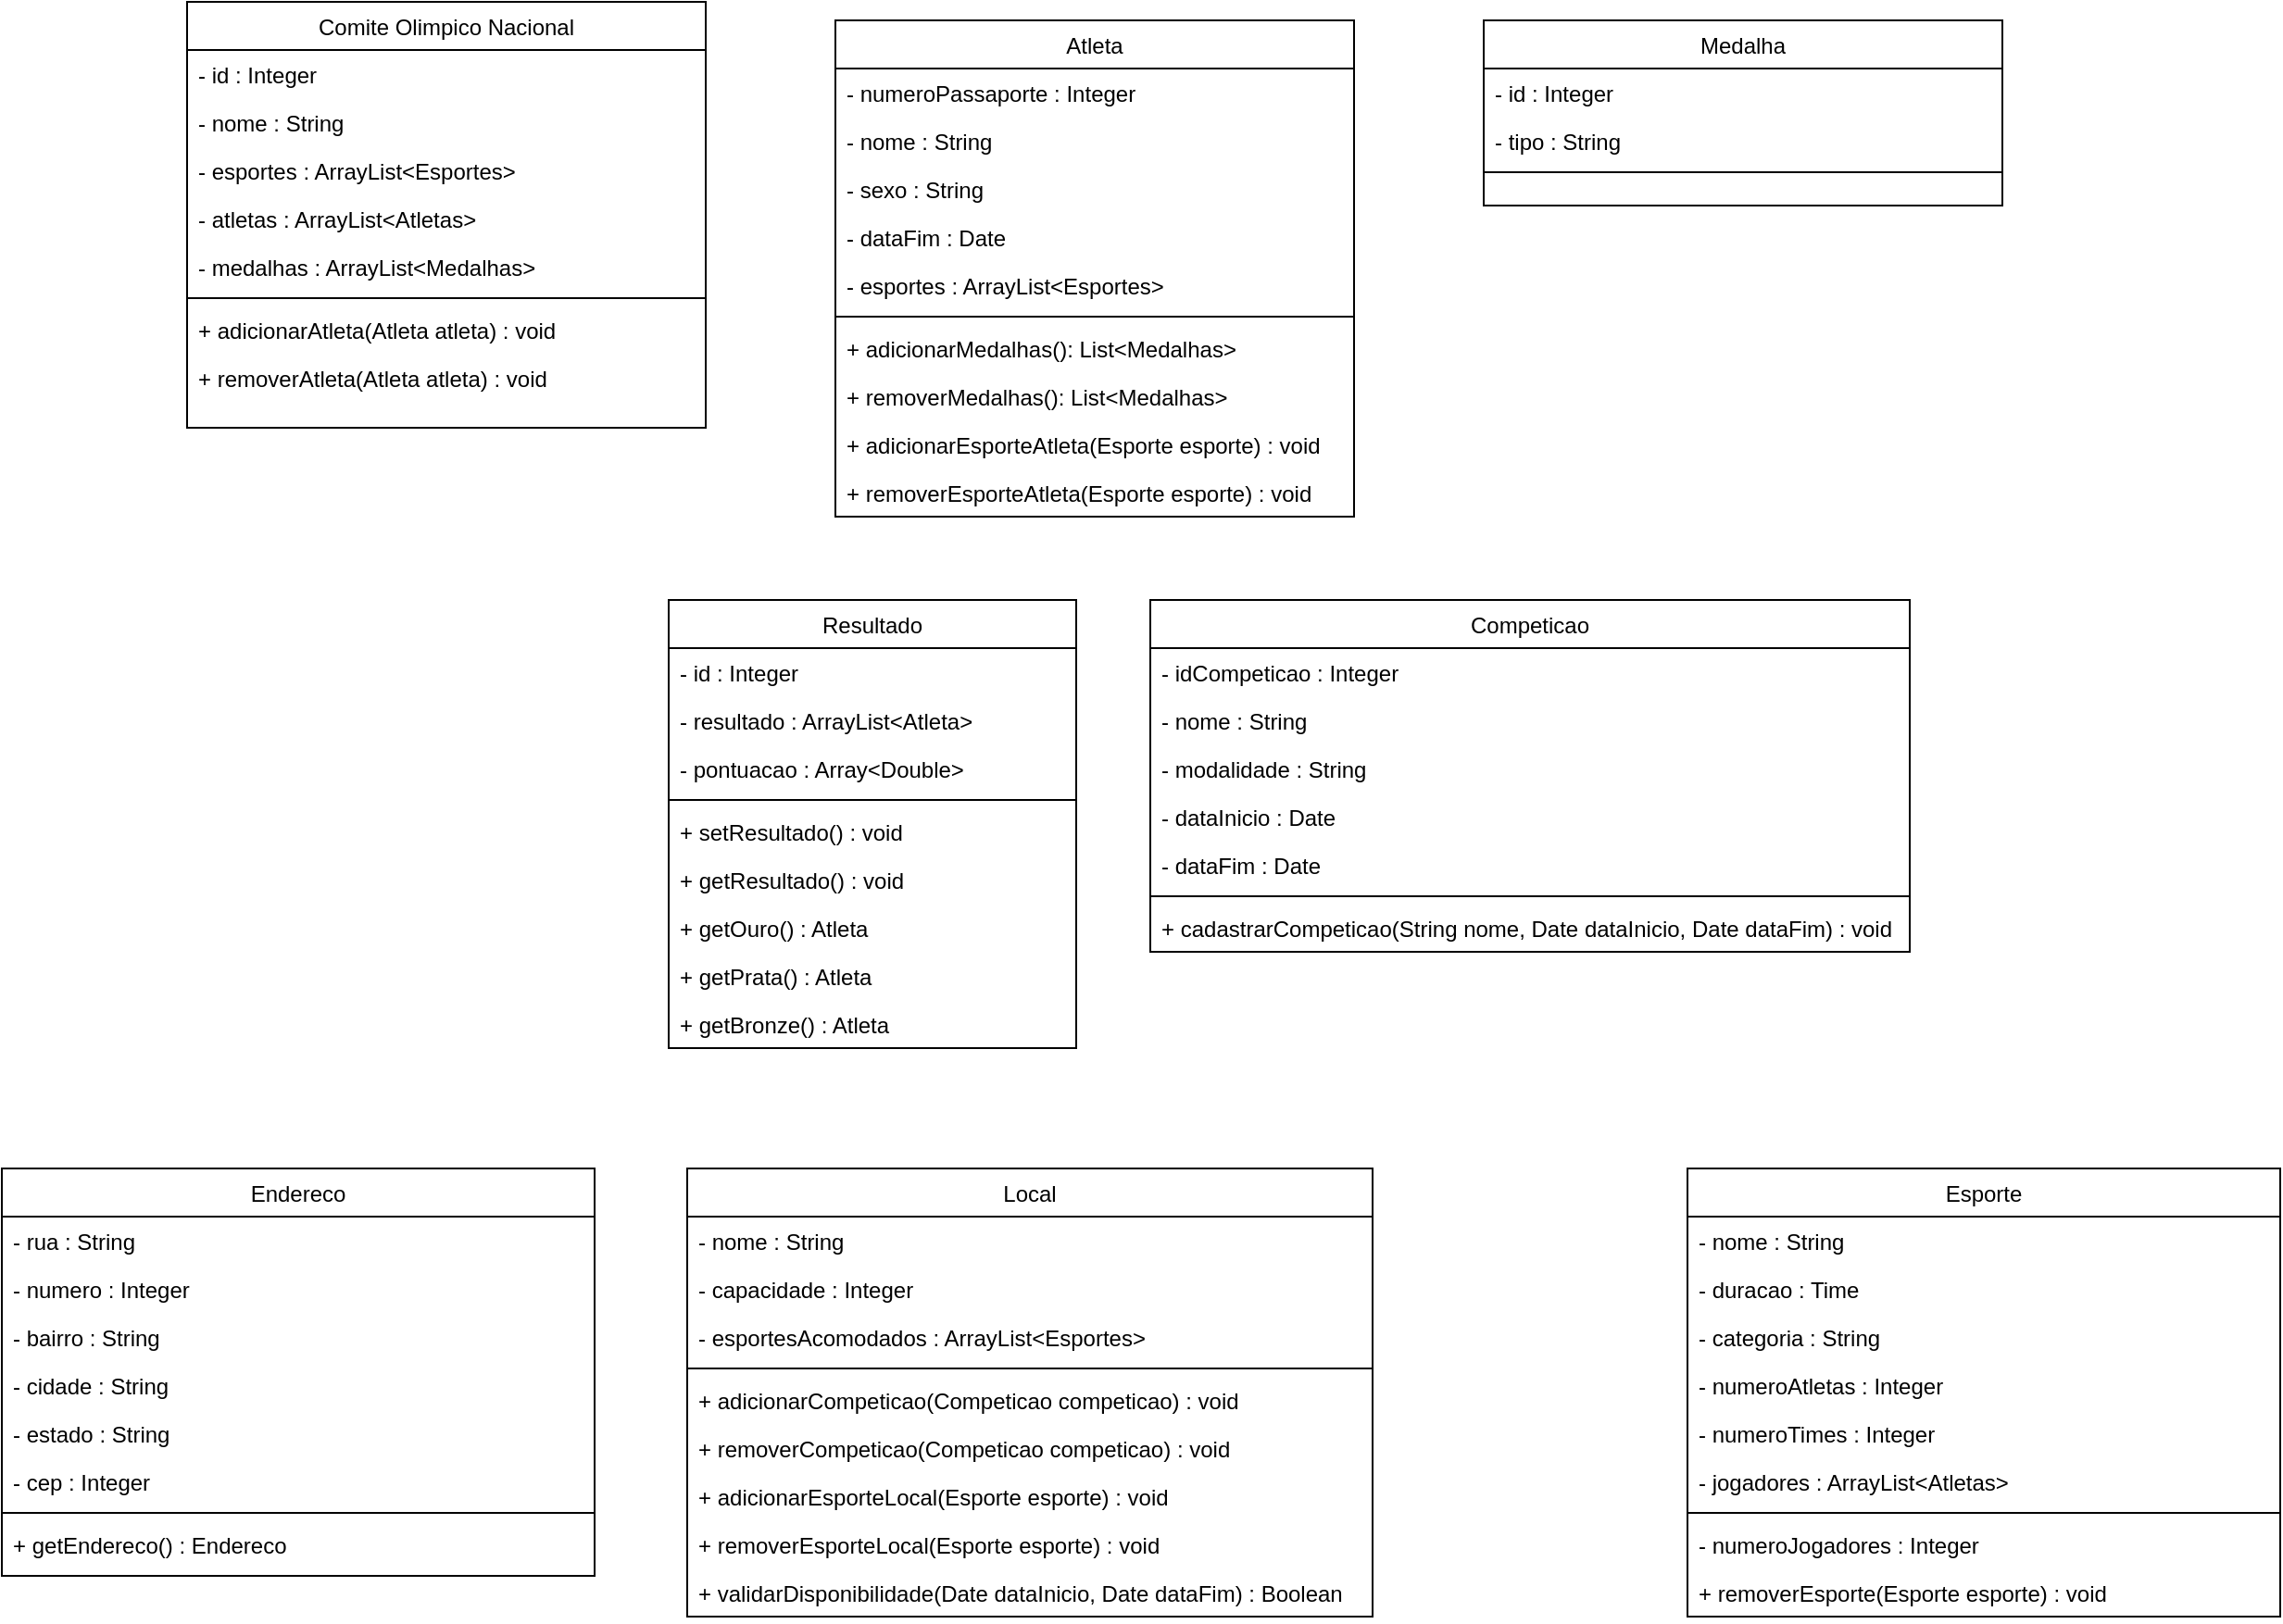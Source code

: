 <mxfile version="24.7.14">
  <diagram id="C5RBs43oDa-KdzZeNtuy" name="Page-1">
    <mxGraphModel dx="2154" dy="966" grid="1" gridSize="10" guides="1" tooltips="1" connect="1" arrows="1" fold="1" page="1" pageScale="1" pageWidth="1654" pageHeight="1169" math="0" shadow="0">
      <root>
        <mxCell id="WIyWlLk6GJQsqaUBKTNV-0" />
        <mxCell id="WIyWlLk6GJQsqaUBKTNV-1" parent="WIyWlLk6GJQsqaUBKTNV-0" />
        <mxCell id="XopVcKrWXHOR3qEoql-V-20" value="Competicao" style="swimlane;fontStyle=0;align=center;verticalAlign=top;childLayout=stackLayout;horizontal=1;startSize=26;horizontalStack=0;resizeParent=1;resizeLast=0;collapsible=1;marginBottom=0;rounded=0;shadow=0;strokeWidth=1;" parent="WIyWlLk6GJQsqaUBKTNV-1" vertex="1">
          <mxGeometry x="690" y="493" width="410" height="190" as="geometry">
            <mxRectangle x="550" y="140" width="160" height="26" as="alternateBounds" />
          </mxGeometry>
        </mxCell>
        <mxCell id="Z5J03rfFvyUnmcQdV7PX-20" value="- idCompeticao : Integer" style="text;align=left;verticalAlign=top;spacingLeft=4;spacingRight=4;overflow=hidden;rotatable=0;points=[[0,0.5],[1,0.5]];portConstraint=eastwest;" vertex="1" parent="XopVcKrWXHOR3qEoql-V-20">
          <mxGeometry y="26" width="410" height="26" as="geometry" />
        </mxCell>
        <mxCell id="XopVcKrWXHOR3qEoql-V-21" value="- nome : String" style="text;align=left;verticalAlign=top;spacingLeft=4;spacingRight=4;overflow=hidden;rotatable=0;points=[[0,0.5],[1,0.5]];portConstraint=eastwest;" parent="XopVcKrWXHOR3qEoql-V-20" vertex="1">
          <mxGeometry y="52" width="410" height="26" as="geometry" />
        </mxCell>
        <mxCell id="Z5J03rfFvyUnmcQdV7PX-21" value="- modalidade : String" style="text;align=left;verticalAlign=top;spacingLeft=4;spacingRight=4;overflow=hidden;rotatable=0;points=[[0,0.5],[1,0.5]];portConstraint=eastwest;" vertex="1" parent="XopVcKrWXHOR3qEoql-V-20">
          <mxGeometry y="78" width="410" height="26" as="geometry" />
        </mxCell>
        <mxCell id="XopVcKrWXHOR3qEoql-V-22" value="- dataInicio : Date" style="text;align=left;verticalAlign=top;spacingLeft=4;spacingRight=4;overflow=hidden;rotatable=0;points=[[0,0.5],[1,0.5]];portConstraint=eastwest;rounded=0;shadow=0;html=0;" parent="XopVcKrWXHOR3qEoql-V-20" vertex="1">
          <mxGeometry y="104" width="410" height="26" as="geometry" />
        </mxCell>
        <mxCell id="XopVcKrWXHOR3qEoql-V-23" value="- dataFim : Date" style="text;align=left;verticalAlign=top;spacingLeft=4;spacingRight=4;overflow=hidden;rotatable=0;points=[[0,0.5],[1,0.5]];portConstraint=eastwest;rounded=0;shadow=0;html=0;" parent="XopVcKrWXHOR3qEoql-V-20" vertex="1">
          <mxGeometry y="130" width="410" height="26" as="geometry" />
        </mxCell>
        <mxCell id="XopVcKrWXHOR3qEoql-V-26" value="" style="line;html=1;strokeWidth=1;align=left;verticalAlign=middle;spacingTop=-1;spacingLeft=3;spacingRight=3;rotatable=0;labelPosition=right;points=[];portConstraint=eastwest;" parent="XopVcKrWXHOR3qEoql-V-20" vertex="1">
          <mxGeometry y="156" width="410" height="8" as="geometry" />
        </mxCell>
        <mxCell id="XopVcKrWXHOR3qEoql-V-28" value="+ cadastrarCompeticao(String nome, Date dataInicio, Date dataFim) : void" style="text;align=left;verticalAlign=top;spacingLeft=4;spacingRight=4;overflow=hidden;rotatable=0;points=[[0,0.5],[1,0.5]];portConstraint=eastwest;" parent="XopVcKrWXHOR3qEoql-V-20" vertex="1">
          <mxGeometry y="164" width="410" height="26" as="geometry" />
        </mxCell>
        <mxCell id="Z5J03rfFvyUnmcQdV7PX-1" value="Resultado" style="swimlane;fontStyle=0;align=center;verticalAlign=top;childLayout=stackLayout;horizontal=1;startSize=26;horizontalStack=0;resizeParent=1;resizeLast=0;collapsible=1;marginBottom=0;rounded=0;shadow=0;strokeWidth=1;" vertex="1" parent="WIyWlLk6GJQsqaUBKTNV-1">
          <mxGeometry x="430" y="493" width="220" height="242" as="geometry">
            <mxRectangle x="550" y="140" width="160" height="26" as="alternateBounds" />
          </mxGeometry>
        </mxCell>
        <mxCell id="Z5J03rfFvyUnmcQdV7PX-2" value="- id : Integer" style="text;align=left;verticalAlign=top;spacingLeft=4;spacingRight=4;overflow=hidden;rotatable=0;points=[[0,0.5],[1,0.5]];portConstraint=eastwest;" vertex="1" parent="Z5J03rfFvyUnmcQdV7PX-1">
          <mxGeometry y="26" width="220" height="26" as="geometry" />
        </mxCell>
        <mxCell id="Z5J03rfFvyUnmcQdV7PX-3" value="- resultado : ArrayList&lt;Atleta&gt;" style="text;align=left;verticalAlign=top;spacingLeft=4;spacingRight=4;overflow=hidden;rotatable=0;points=[[0,0.5],[1,0.5]];portConstraint=eastwest;rounded=0;shadow=0;html=0;" vertex="1" parent="Z5J03rfFvyUnmcQdV7PX-1">
          <mxGeometry y="52" width="220" height="26" as="geometry" />
        </mxCell>
        <mxCell id="Z5J03rfFvyUnmcQdV7PX-11" value="- pontuacao : Array&lt;Double&gt;" style="text;align=left;verticalAlign=top;spacingLeft=4;spacingRight=4;overflow=hidden;rotatable=0;points=[[0,0.5],[1,0.5]];portConstraint=eastwest;rounded=0;shadow=0;html=0;" vertex="1" parent="Z5J03rfFvyUnmcQdV7PX-1">
          <mxGeometry y="78" width="220" height="26" as="geometry" />
        </mxCell>
        <mxCell id="Z5J03rfFvyUnmcQdV7PX-5" value="" style="line;html=1;strokeWidth=1;align=left;verticalAlign=middle;spacingTop=-1;spacingLeft=3;spacingRight=3;rotatable=0;labelPosition=right;points=[];portConstraint=eastwest;" vertex="1" parent="Z5J03rfFvyUnmcQdV7PX-1">
          <mxGeometry y="104" width="220" height="8" as="geometry" />
        </mxCell>
        <mxCell id="Z5J03rfFvyUnmcQdV7PX-6" value="+ setResultado() : void" style="text;align=left;verticalAlign=top;spacingLeft=4;spacingRight=4;overflow=hidden;rotatable=0;points=[[0,0.5],[1,0.5]];portConstraint=eastwest;" vertex="1" parent="Z5J03rfFvyUnmcQdV7PX-1">
          <mxGeometry y="112" width="220" height="26" as="geometry" />
        </mxCell>
        <mxCell id="Z5J03rfFvyUnmcQdV7PX-7" value="+ getResultado() : void" style="text;align=left;verticalAlign=top;spacingLeft=4;spacingRight=4;overflow=hidden;rotatable=0;points=[[0,0.5],[1,0.5]];portConstraint=eastwest;" vertex="1" parent="Z5J03rfFvyUnmcQdV7PX-1">
          <mxGeometry y="138" width="220" height="26" as="geometry" />
        </mxCell>
        <mxCell id="Z5J03rfFvyUnmcQdV7PX-8" value="+ getOuro() : Atleta" style="text;align=left;verticalAlign=top;spacingLeft=4;spacingRight=4;overflow=hidden;rotatable=0;points=[[0,0.5],[1,0.5]];portConstraint=eastwest;" vertex="1" parent="Z5J03rfFvyUnmcQdV7PX-1">
          <mxGeometry y="164" width="220" height="26" as="geometry" />
        </mxCell>
        <mxCell id="Z5J03rfFvyUnmcQdV7PX-9" value="+ getPrata() : Atleta" style="text;align=left;verticalAlign=top;spacingLeft=4;spacingRight=4;overflow=hidden;rotatable=0;points=[[0,0.5],[1,0.5]];portConstraint=eastwest;" vertex="1" parent="Z5J03rfFvyUnmcQdV7PX-1">
          <mxGeometry y="190" width="220" height="26" as="geometry" />
        </mxCell>
        <mxCell id="Z5J03rfFvyUnmcQdV7PX-10" value="+ getBronze() : Atleta" style="text;align=left;verticalAlign=top;spacingLeft=4;spacingRight=4;overflow=hidden;rotatable=0;points=[[0,0.5],[1,0.5]];portConstraint=eastwest;" vertex="1" parent="Z5J03rfFvyUnmcQdV7PX-1">
          <mxGeometry y="216" width="220" height="26" as="geometry" />
        </mxCell>
        <mxCell id="Z5J03rfFvyUnmcQdV7PX-12" value="Atleta" style="swimlane;fontStyle=0;align=center;verticalAlign=top;childLayout=stackLayout;horizontal=1;startSize=26;horizontalStack=0;resizeParent=1;resizeLast=0;collapsible=1;marginBottom=0;rounded=0;shadow=0;strokeWidth=1;" vertex="1" parent="WIyWlLk6GJQsqaUBKTNV-1">
          <mxGeometry x="520" y="180" width="280" height="268" as="geometry">
            <mxRectangle x="550" y="140" width="160" height="26" as="alternateBounds" />
          </mxGeometry>
        </mxCell>
        <mxCell id="Z5J03rfFvyUnmcQdV7PX-13" value="- numeroPassaporte : Integer" style="text;align=left;verticalAlign=top;spacingLeft=4;spacingRight=4;overflow=hidden;rotatable=0;points=[[0,0.5],[1,0.5]];portConstraint=eastwest;" vertex="1" parent="Z5J03rfFvyUnmcQdV7PX-12">
          <mxGeometry y="26" width="280" height="26" as="geometry" />
        </mxCell>
        <mxCell id="Z5J03rfFvyUnmcQdV7PX-14" value="- nome : String" style="text;align=left;verticalAlign=top;spacingLeft=4;spacingRight=4;overflow=hidden;rotatable=0;points=[[0,0.5],[1,0.5]];portConstraint=eastwest;rounded=0;shadow=0;html=0;" vertex="1" parent="Z5J03rfFvyUnmcQdV7PX-12">
          <mxGeometry y="52" width="280" height="26" as="geometry" />
        </mxCell>
        <mxCell id="Z5J03rfFvyUnmcQdV7PX-15" value="- sexo : String" style="text;align=left;verticalAlign=top;spacingLeft=4;spacingRight=4;overflow=hidden;rotatable=0;points=[[0,0.5],[1,0.5]];portConstraint=eastwest;rounded=0;shadow=0;html=0;" vertex="1" parent="Z5J03rfFvyUnmcQdV7PX-12">
          <mxGeometry y="78" width="280" height="26" as="geometry" />
        </mxCell>
        <mxCell id="Z5J03rfFvyUnmcQdV7PX-68" value="- dataFim : Date" style="text;align=left;verticalAlign=top;spacingLeft=4;spacingRight=4;overflow=hidden;rotatable=0;points=[[0,0.5],[1,0.5]];portConstraint=eastwest;rounded=0;shadow=0;html=0;" vertex="1" parent="Z5J03rfFvyUnmcQdV7PX-12">
          <mxGeometry y="104" width="280" height="26" as="geometry" />
        </mxCell>
        <mxCell id="Z5J03rfFvyUnmcQdV7PX-70" value="- esportes : ArrayList&lt;Esportes&gt;" style="text;align=left;verticalAlign=top;spacingLeft=4;spacingRight=4;overflow=hidden;rotatable=0;points=[[0,0.5],[1,0.5]];portConstraint=eastwest;rounded=0;shadow=0;html=0;" vertex="1" parent="Z5J03rfFvyUnmcQdV7PX-12">
          <mxGeometry y="130" width="280" height="26" as="geometry" />
        </mxCell>
        <mxCell id="Z5J03rfFvyUnmcQdV7PX-16" value="" style="line;html=1;strokeWidth=1;align=left;verticalAlign=middle;spacingTop=-1;spacingLeft=3;spacingRight=3;rotatable=0;labelPosition=right;points=[];portConstraint=eastwest;" vertex="1" parent="Z5J03rfFvyUnmcQdV7PX-12">
          <mxGeometry y="156" width="280" height="8" as="geometry" />
        </mxCell>
        <mxCell id="Z5J03rfFvyUnmcQdV7PX-17" value="+ adicionarMedalhas(): List&lt;Medalhas&gt;" style="text;align=left;verticalAlign=top;spacingLeft=4;spacingRight=4;overflow=hidden;rotatable=0;points=[[0,0.5],[1,0.5]];portConstraint=eastwest;" vertex="1" parent="Z5J03rfFvyUnmcQdV7PX-12">
          <mxGeometry y="164" width="280" height="26" as="geometry" />
        </mxCell>
        <mxCell id="Z5J03rfFvyUnmcQdV7PX-69" value="+ removerMedalhas(): List&lt;Medalhas&gt;" style="text;align=left;verticalAlign=top;spacingLeft=4;spacingRight=4;overflow=hidden;rotatable=0;points=[[0,0.5],[1,0.5]];portConstraint=eastwest;" vertex="1" parent="Z5J03rfFvyUnmcQdV7PX-12">
          <mxGeometry y="190" width="280" height="26" as="geometry" />
        </mxCell>
        <mxCell id="Z5J03rfFvyUnmcQdV7PX-18" value="+ adicionarEsporteAtleta(Esporte esporte) : void" style="text;align=left;verticalAlign=top;spacingLeft=4;spacingRight=4;overflow=hidden;rotatable=0;points=[[0,0.5],[1,0.5]];portConstraint=eastwest;" vertex="1" parent="Z5J03rfFvyUnmcQdV7PX-12">
          <mxGeometry y="216" width="280" height="26" as="geometry" />
        </mxCell>
        <mxCell id="Z5J03rfFvyUnmcQdV7PX-71" value="+ removerEsporteAtleta(Esporte esporte) : void" style="text;align=left;verticalAlign=top;spacingLeft=4;spacingRight=4;overflow=hidden;rotatable=0;points=[[0,0.5],[1,0.5]];portConstraint=eastwest;" vertex="1" parent="Z5J03rfFvyUnmcQdV7PX-12">
          <mxGeometry y="242" width="280" height="26" as="geometry" />
        </mxCell>
        <mxCell id="Z5J03rfFvyUnmcQdV7PX-23" value="Local" style="swimlane;fontStyle=0;align=center;verticalAlign=top;childLayout=stackLayout;horizontal=1;startSize=26;horizontalStack=0;resizeParent=1;resizeLast=0;collapsible=1;marginBottom=0;rounded=0;shadow=0;strokeWidth=1;" vertex="1" parent="WIyWlLk6GJQsqaUBKTNV-1">
          <mxGeometry x="440" y="800" width="370" height="242" as="geometry">
            <mxRectangle x="550" y="140" width="160" height="26" as="alternateBounds" />
          </mxGeometry>
        </mxCell>
        <mxCell id="Z5J03rfFvyUnmcQdV7PX-24" value="- nome : String" style="text;align=left;verticalAlign=top;spacingLeft=4;spacingRight=4;overflow=hidden;rotatable=0;points=[[0,0.5],[1,0.5]];portConstraint=eastwest;" vertex="1" parent="Z5J03rfFvyUnmcQdV7PX-23">
          <mxGeometry y="26" width="370" height="26" as="geometry" />
        </mxCell>
        <mxCell id="Z5J03rfFvyUnmcQdV7PX-25" value="- capacidade : Integer" style="text;align=left;verticalAlign=top;spacingLeft=4;spacingRight=4;overflow=hidden;rotatable=0;points=[[0,0.5],[1,0.5]];portConstraint=eastwest;rounded=0;shadow=0;html=0;" vertex="1" parent="Z5J03rfFvyUnmcQdV7PX-23">
          <mxGeometry y="52" width="370" height="26" as="geometry" />
        </mxCell>
        <mxCell id="Z5J03rfFvyUnmcQdV7PX-26" value="- esportesAcomodados : ArrayList&lt;Esportes&gt;" style="text;align=left;verticalAlign=top;spacingLeft=4;spacingRight=4;overflow=hidden;rotatable=0;points=[[0,0.5],[1,0.5]];portConstraint=eastwest;rounded=0;shadow=0;html=0;" vertex="1" parent="Z5J03rfFvyUnmcQdV7PX-23">
          <mxGeometry y="78" width="370" height="26" as="geometry" />
        </mxCell>
        <mxCell id="Z5J03rfFvyUnmcQdV7PX-27" value="" style="line;html=1;strokeWidth=1;align=left;verticalAlign=middle;spacingTop=-1;spacingLeft=3;spacingRight=3;rotatable=0;labelPosition=right;points=[];portConstraint=eastwest;" vertex="1" parent="Z5J03rfFvyUnmcQdV7PX-23">
          <mxGeometry y="104" width="370" height="8" as="geometry" />
        </mxCell>
        <mxCell id="Z5J03rfFvyUnmcQdV7PX-28" value="+ adicionarCompeticao(Competicao competicao) : void" style="text;align=left;verticalAlign=top;spacingLeft=4;spacingRight=4;overflow=hidden;rotatable=0;points=[[0,0.5],[1,0.5]];portConstraint=eastwest;" vertex="1" parent="Z5J03rfFvyUnmcQdV7PX-23">
          <mxGeometry y="112" width="370" height="26" as="geometry" />
        </mxCell>
        <mxCell id="Z5J03rfFvyUnmcQdV7PX-30" value="+ removerCompeticao(Competicao competicao) : void" style="text;align=left;verticalAlign=top;spacingLeft=4;spacingRight=4;overflow=hidden;rotatable=0;points=[[0,0.5],[1,0.5]];portConstraint=eastwest;" vertex="1" parent="Z5J03rfFvyUnmcQdV7PX-23">
          <mxGeometry y="138" width="370" height="26" as="geometry" />
        </mxCell>
        <mxCell id="Z5J03rfFvyUnmcQdV7PX-31" value="+ adicionarEsporteLocal(Esporte esporte) : void" style="text;align=left;verticalAlign=top;spacingLeft=4;spacingRight=4;overflow=hidden;rotatable=0;points=[[0,0.5],[1,0.5]];portConstraint=eastwest;" vertex="1" parent="Z5J03rfFvyUnmcQdV7PX-23">
          <mxGeometry y="164" width="370" height="26" as="geometry" />
        </mxCell>
        <mxCell id="Z5J03rfFvyUnmcQdV7PX-32" value="+ removerEsporteLocal(Esporte esporte) : void" style="text;align=left;verticalAlign=top;spacingLeft=4;spacingRight=4;overflow=hidden;rotatable=0;points=[[0,0.5],[1,0.5]];portConstraint=eastwest;" vertex="1" parent="Z5J03rfFvyUnmcQdV7PX-23">
          <mxGeometry y="190" width="370" height="26" as="geometry" />
        </mxCell>
        <mxCell id="Z5J03rfFvyUnmcQdV7PX-107" value="+ validarDisponibilidade(Date dataInicio, Date dataFim) : Boolean" style="text;align=left;verticalAlign=top;spacingLeft=4;spacingRight=4;overflow=hidden;rotatable=0;points=[[0,0.5],[1,0.5]];portConstraint=eastwest;" vertex="1" parent="Z5J03rfFvyUnmcQdV7PX-23">
          <mxGeometry y="216" width="370" height="26" as="geometry" />
        </mxCell>
        <mxCell id="Z5J03rfFvyUnmcQdV7PX-33" value="Endereco" style="swimlane;fontStyle=0;align=center;verticalAlign=top;childLayout=stackLayout;horizontal=1;startSize=26;horizontalStack=0;resizeParent=1;resizeLast=0;collapsible=1;marginBottom=0;rounded=0;shadow=0;strokeWidth=1;" vertex="1" parent="WIyWlLk6GJQsqaUBKTNV-1">
          <mxGeometry x="70" y="800" width="320" height="220" as="geometry">
            <mxRectangle x="550" y="140" width="160" height="26" as="alternateBounds" />
          </mxGeometry>
        </mxCell>
        <mxCell id="Z5J03rfFvyUnmcQdV7PX-34" value="- rua : String" style="text;align=left;verticalAlign=top;spacingLeft=4;spacingRight=4;overflow=hidden;rotatable=0;points=[[0,0.5],[1,0.5]];portConstraint=eastwest;" vertex="1" parent="Z5J03rfFvyUnmcQdV7PX-33">
          <mxGeometry y="26" width="320" height="26" as="geometry" />
        </mxCell>
        <mxCell id="Z5J03rfFvyUnmcQdV7PX-35" value="- numero : Integer" style="text;align=left;verticalAlign=top;spacingLeft=4;spacingRight=4;overflow=hidden;rotatable=0;points=[[0,0.5],[1,0.5]];portConstraint=eastwest;rounded=0;shadow=0;html=0;" vertex="1" parent="Z5J03rfFvyUnmcQdV7PX-33">
          <mxGeometry y="52" width="320" height="26" as="geometry" />
        </mxCell>
        <mxCell id="Z5J03rfFvyUnmcQdV7PX-36" value="- bairro : String" style="text;align=left;verticalAlign=top;spacingLeft=4;spacingRight=4;overflow=hidden;rotatable=0;points=[[0,0.5],[1,0.5]];portConstraint=eastwest;rounded=0;shadow=0;html=0;" vertex="1" parent="Z5J03rfFvyUnmcQdV7PX-33">
          <mxGeometry y="78" width="320" height="26" as="geometry" />
        </mxCell>
        <mxCell id="Z5J03rfFvyUnmcQdV7PX-42" value="- cidade : String" style="text;align=left;verticalAlign=top;spacingLeft=4;spacingRight=4;overflow=hidden;rotatable=0;points=[[0,0.5],[1,0.5]];portConstraint=eastwest;rounded=0;shadow=0;html=0;" vertex="1" parent="Z5J03rfFvyUnmcQdV7PX-33">
          <mxGeometry y="104" width="320" height="26" as="geometry" />
        </mxCell>
        <mxCell id="Z5J03rfFvyUnmcQdV7PX-43" value="- estado : String" style="text;align=left;verticalAlign=top;spacingLeft=4;spacingRight=4;overflow=hidden;rotatable=0;points=[[0,0.5],[1,0.5]];portConstraint=eastwest;rounded=0;shadow=0;html=0;" vertex="1" parent="Z5J03rfFvyUnmcQdV7PX-33">
          <mxGeometry y="130" width="320" height="26" as="geometry" />
        </mxCell>
        <mxCell id="Z5J03rfFvyUnmcQdV7PX-44" value="- cep : Integer" style="text;align=left;verticalAlign=top;spacingLeft=4;spacingRight=4;overflow=hidden;rotatable=0;points=[[0,0.5],[1,0.5]];portConstraint=eastwest;rounded=0;shadow=0;html=0;" vertex="1" parent="Z5J03rfFvyUnmcQdV7PX-33">
          <mxGeometry y="156" width="320" height="26" as="geometry" />
        </mxCell>
        <mxCell id="Z5J03rfFvyUnmcQdV7PX-37" value="" style="line;html=1;strokeWidth=1;align=left;verticalAlign=middle;spacingTop=-1;spacingLeft=3;spacingRight=3;rotatable=0;labelPosition=right;points=[];portConstraint=eastwest;" vertex="1" parent="Z5J03rfFvyUnmcQdV7PX-33">
          <mxGeometry y="182" width="320" height="8" as="geometry" />
        </mxCell>
        <mxCell id="Z5J03rfFvyUnmcQdV7PX-38" value="+ getEndereco() : Endereco" style="text;align=left;verticalAlign=top;spacingLeft=4;spacingRight=4;overflow=hidden;rotatable=0;points=[[0,0.5],[1,0.5]];portConstraint=eastwest;" vertex="1" parent="Z5J03rfFvyUnmcQdV7PX-33">
          <mxGeometry y="190" width="320" height="26" as="geometry" />
        </mxCell>
        <mxCell id="Z5J03rfFvyUnmcQdV7PX-45" value="Esporte" style="swimlane;fontStyle=0;align=center;verticalAlign=top;childLayout=stackLayout;horizontal=1;startSize=26;horizontalStack=0;resizeParent=1;resizeLast=0;collapsible=1;marginBottom=0;rounded=0;shadow=0;strokeWidth=1;" vertex="1" parent="WIyWlLk6GJQsqaUBKTNV-1">
          <mxGeometry x="980" y="800" width="320" height="242" as="geometry">
            <mxRectangle x="550" y="140" width="160" height="26" as="alternateBounds" />
          </mxGeometry>
        </mxCell>
        <mxCell id="Z5J03rfFvyUnmcQdV7PX-46" value="- nome : String" style="text;align=left;verticalAlign=top;spacingLeft=4;spacingRight=4;overflow=hidden;rotatable=0;points=[[0,0.5],[1,0.5]];portConstraint=eastwest;" vertex="1" parent="Z5J03rfFvyUnmcQdV7PX-45">
          <mxGeometry y="26" width="320" height="26" as="geometry" />
        </mxCell>
        <mxCell id="Z5J03rfFvyUnmcQdV7PX-48" value="- duracao : Time" style="text;align=left;verticalAlign=top;spacingLeft=4;spacingRight=4;overflow=hidden;rotatable=0;points=[[0,0.5],[1,0.5]];portConstraint=eastwest;rounded=0;shadow=0;html=0;" vertex="1" parent="Z5J03rfFvyUnmcQdV7PX-45">
          <mxGeometry y="52" width="320" height="26" as="geometry" />
        </mxCell>
        <mxCell id="Z5J03rfFvyUnmcQdV7PX-54" value="- categoria : String" style="text;align=left;verticalAlign=top;spacingLeft=4;spacingRight=4;overflow=hidden;rotatable=0;points=[[0,0.5],[1,0.5]];portConstraint=eastwest;rounded=0;shadow=0;html=0;" vertex="1" parent="Z5J03rfFvyUnmcQdV7PX-45">
          <mxGeometry y="78" width="320" height="26" as="geometry" />
        </mxCell>
        <mxCell id="Z5J03rfFvyUnmcQdV7PX-47" value="- numeroAtletas : Integer" style="text;align=left;verticalAlign=top;spacingLeft=4;spacingRight=4;overflow=hidden;rotatable=0;points=[[0,0.5],[1,0.5]];portConstraint=eastwest;rounded=0;shadow=0;html=0;" vertex="1" parent="Z5J03rfFvyUnmcQdV7PX-45">
          <mxGeometry y="104" width="320" height="26" as="geometry" />
        </mxCell>
        <mxCell id="Z5J03rfFvyUnmcQdV7PX-52" value="- numeroTimes : Integer" style="text;align=left;verticalAlign=top;spacingLeft=4;spacingRight=4;overflow=hidden;rotatable=0;points=[[0,0.5],[1,0.5]];portConstraint=eastwest;" vertex="1" parent="Z5J03rfFvyUnmcQdV7PX-45">
          <mxGeometry y="130" width="320" height="26" as="geometry" />
        </mxCell>
        <mxCell id="Z5J03rfFvyUnmcQdV7PX-67" value="- jogadores : ArrayList&lt;Atletas&gt;" style="text;align=left;verticalAlign=top;spacingLeft=4;spacingRight=4;overflow=hidden;rotatable=0;points=[[0,0.5],[1,0.5]];portConstraint=eastwest;" vertex="1" parent="Z5J03rfFvyUnmcQdV7PX-45">
          <mxGeometry y="156" width="320" height="26" as="geometry" />
        </mxCell>
        <mxCell id="Z5J03rfFvyUnmcQdV7PX-49" value="" style="line;html=1;strokeWidth=1;align=left;verticalAlign=middle;spacingTop=-1;spacingLeft=3;spacingRight=3;rotatable=0;labelPosition=right;points=[];portConstraint=eastwest;" vertex="1" parent="Z5J03rfFvyUnmcQdV7PX-45">
          <mxGeometry y="182" width="320" height="8" as="geometry" />
        </mxCell>
        <mxCell id="Z5J03rfFvyUnmcQdV7PX-66" value="- numeroJogadores : Integer" style="text;align=left;verticalAlign=top;spacingLeft=4;spacingRight=4;overflow=hidden;rotatable=0;points=[[0,0.5],[1,0.5]];portConstraint=eastwest;rounded=0;shadow=0;html=0;" vertex="1" parent="Z5J03rfFvyUnmcQdV7PX-45">
          <mxGeometry y="190" width="320" height="26" as="geometry" />
        </mxCell>
        <mxCell id="Z5J03rfFvyUnmcQdV7PX-53" value="+ removerEsporte(Esporte esporte) : void" style="text;align=left;verticalAlign=top;spacingLeft=4;spacingRight=4;overflow=hidden;rotatable=0;points=[[0,0.5],[1,0.5]];portConstraint=eastwest;" vertex="1" parent="Z5J03rfFvyUnmcQdV7PX-45">
          <mxGeometry y="216" width="320" height="26" as="geometry" />
        </mxCell>
        <mxCell id="Z5J03rfFvyUnmcQdV7PX-72" value="Medalha" style="swimlane;fontStyle=0;align=center;verticalAlign=top;childLayout=stackLayout;horizontal=1;startSize=26;horizontalStack=0;resizeParent=1;resizeLast=0;collapsible=1;marginBottom=0;rounded=0;shadow=0;strokeWidth=1;" vertex="1" parent="WIyWlLk6GJQsqaUBKTNV-1">
          <mxGeometry x="870" y="180" width="280" height="100" as="geometry">
            <mxRectangle x="550" y="140" width="160" height="26" as="alternateBounds" />
          </mxGeometry>
        </mxCell>
        <mxCell id="Z5J03rfFvyUnmcQdV7PX-76" value="- id : Integer" style="text;align=left;verticalAlign=top;spacingLeft=4;spacingRight=4;overflow=hidden;rotatable=0;points=[[0,0.5],[1,0.5]];portConstraint=eastwest;rounded=0;shadow=0;html=0;" vertex="1" parent="Z5J03rfFvyUnmcQdV7PX-72">
          <mxGeometry y="26" width="280" height="26" as="geometry" />
        </mxCell>
        <mxCell id="Z5J03rfFvyUnmcQdV7PX-77" value="- tipo : String" style="text;align=left;verticalAlign=top;spacingLeft=4;spacingRight=4;overflow=hidden;rotatable=0;points=[[0,0.5],[1,0.5]];portConstraint=eastwest;rounded=0;shadow=0;html=0;" vertex="1" parent="Z5J03rfFvyUnmcQdV7PX-72">
          <mxGeometry y="52" width="280" height="26" as="geometry" />
        </mxCell>
        <mxCell id="Z5J03rfFvyUnmcQdV7PX-78" value="" style="line;html=1;strokeWidth=1;align=left;verticalAlign=middle;spacingTop=-1;spacingLeft=3;spacingRight=3;rotatable=0;labelPosition=right;points=[];portConstraint=eastwest;" vertex="1" parent="Z5J03rfFvyUnmcQdV7PX-72">
          <mxGeometry y="78" width="280" height="8" as="geometry" />
        </mxCell>
        <mxCell id="Z5J03rfFvyUnmcQdV7PX-83" value="Comite Olimpico Nacional" style="swimlane;fontStyle=0;align=center;verticalAlign=top;childLayout=stackLayout;horizontal=1;startSize=26;horizontalStack=0;resizeParent=1;resizeLast=0;collapsible=1;marginBottom=0;rounded=0;shadow=0;strokeWidth=1;" vertex="1" parent="WIyWlLk6GJQsqaUBKTNV-1">
          <mxGeometry x="170" y="170" width="280" height="230" as="geometry">
            <mxRectangle x="550" y="140" width="160" height="26" as="alternateBounds" />
          </mxGeometry>
        </mxCell>
        <mxCell id="Z5J03rfFvyUnmcQdV7PX-84" value="- id : Integer" style="text;align=left;verticalAlign=top;spacingLeft=4;spacingRight=4;overflow=hidden;rotatable=0;points=[[0,0.5],[1,0.5]];portConstraint=eastwest;" vertex="1" parent="Z5J03rfFvyUnmcQdV7PX-83">
          <mxGeometry y="26" width="280" height="26" as="geometry" />
        </mxCell>
        <mxCell id="Z5J03rfFvyUnmcQdV7PX-85" value="- nome : String" style="text;align=left;verticalAlign=top;spacingLeft=4;spacingRight=4;overflow=hidden;rotatable=0;points=[[0,0.5],[1,0.5]];portConstraint=eastwest;rounded=0;shadow=0;html=0;" vertex="1" parent="Z5J03rfFvyUnmcQdV7PX-83">
          <mxGeometry y="52" width="280" height="26" as="geometry" />
        </mxCell>
        <mxCell id="Z5J03rfFvyUnmcQdV7PX-87" value="- esportes : ArrayList&lt;Esportes&gt;" style="text;align=left;verticalAlign=top;spacingLeft=4;spacingRight=4;overflow=hidden;rotatable=0;points=[[0,0.5],[1,0.5]];portConstraint=eastwest;rounded=0;shadow=0;html=0;" vertex="1" parent="Z5J03rfFvyUnmcQdV7PX-83">
          <mxGeometry y="78" width="280" height="26" as="geometry" />
        </mxCell>
        <mxCell id="Z5J03rfFvyUnmcQdV7PX-88" value="- atletas : ArrayList&lt;Atletas&gt;" style="text;align=left;verticalAlign=top;spacingLeft=4;spacingRight=4;overflow=hidden;rotatable=0;points=[[0,0.5],[1,0.5]];portConstraint=eastwest;rounded=0;shadow=0;html=0;" vertex="1" parent="Z5J03rfFvyUnmcQdV7PX-83">
          <mxGeometry y="104" width="280" height="26" as="geometry" />
        </mxCell>
        <mxCell id="Z5J03rfFvyUnmcQdV7PX-96" value="- medalhas : ArrayList&lt;Medalhas&gt;" style="text;align=left;verticalAlign=top;spacingLeft=4;spacingRight=4;overflow=hidden;rotatable=0;points=[[0,0.5],[1,0.5]];portConstraint=eastwest;rounded=0;shadow=0;html=0;" vertex="1" parent="Z5J03rfFvyUnmcQdV7PX-83">
          <mxGeometry y="130" width="280" height="26" as="geometry" />
        </mxCell>
        <mxCell id="Z5J03rfFvyUnmcQdV7PX-89" value="" style="line;html=1;strokeWidth=1;align=left;verticalAlign=middle;spacingTop=-1;spacingLeft=3;spacingRight=3;rotatable=0;labelPosition=right;points=[];portConstraint=eastwest;" vertex="1" parent="Z5J03rfFvyUnmcQdV7PX-83">
          <mxGeometry y="156" width="280" height="8" as="geometry" />
        </mxCell>
        <mxCell id="Z5J03rfFvyUnmcQdV7PX-94" value="+ adicionarAtleta(Atleta atleta) : void" style="text;align=left;verticalAlign=top;spacingLeft=4;spacingRight=4;overflow=hidden;rotatable=0;points=[[0,0.5],[1,0.5]];portConstraint=eastwest;" vertex="1" parent="Z5J03rfFvyUnmcQdV7PX-83">
          <mxGeometry y="164" width="280" height="26" as="geometry" />
        </mxCell>
        <mxCell id="Z5J03rfFvyUnmcQdV7PX-0" value="+ removerAtleta(Atleta atleta) : void" style="text;align=left;verticalAlign=top;spacingLeft=4;spacingRight=4;overflow=hidden;rotatable=0;points=[[0,0.5],[1,0.5]];portConstraint=eastwest;" vertex="1" parent="Z5J03rfFvyUnmcQdV7PX-83">
          <mxGeometry y="190" width="280" height="26" as="geometry" />
        </mxCell>
      </root>
    </mxGraphModel>
  </diagram>
</mxfile>
